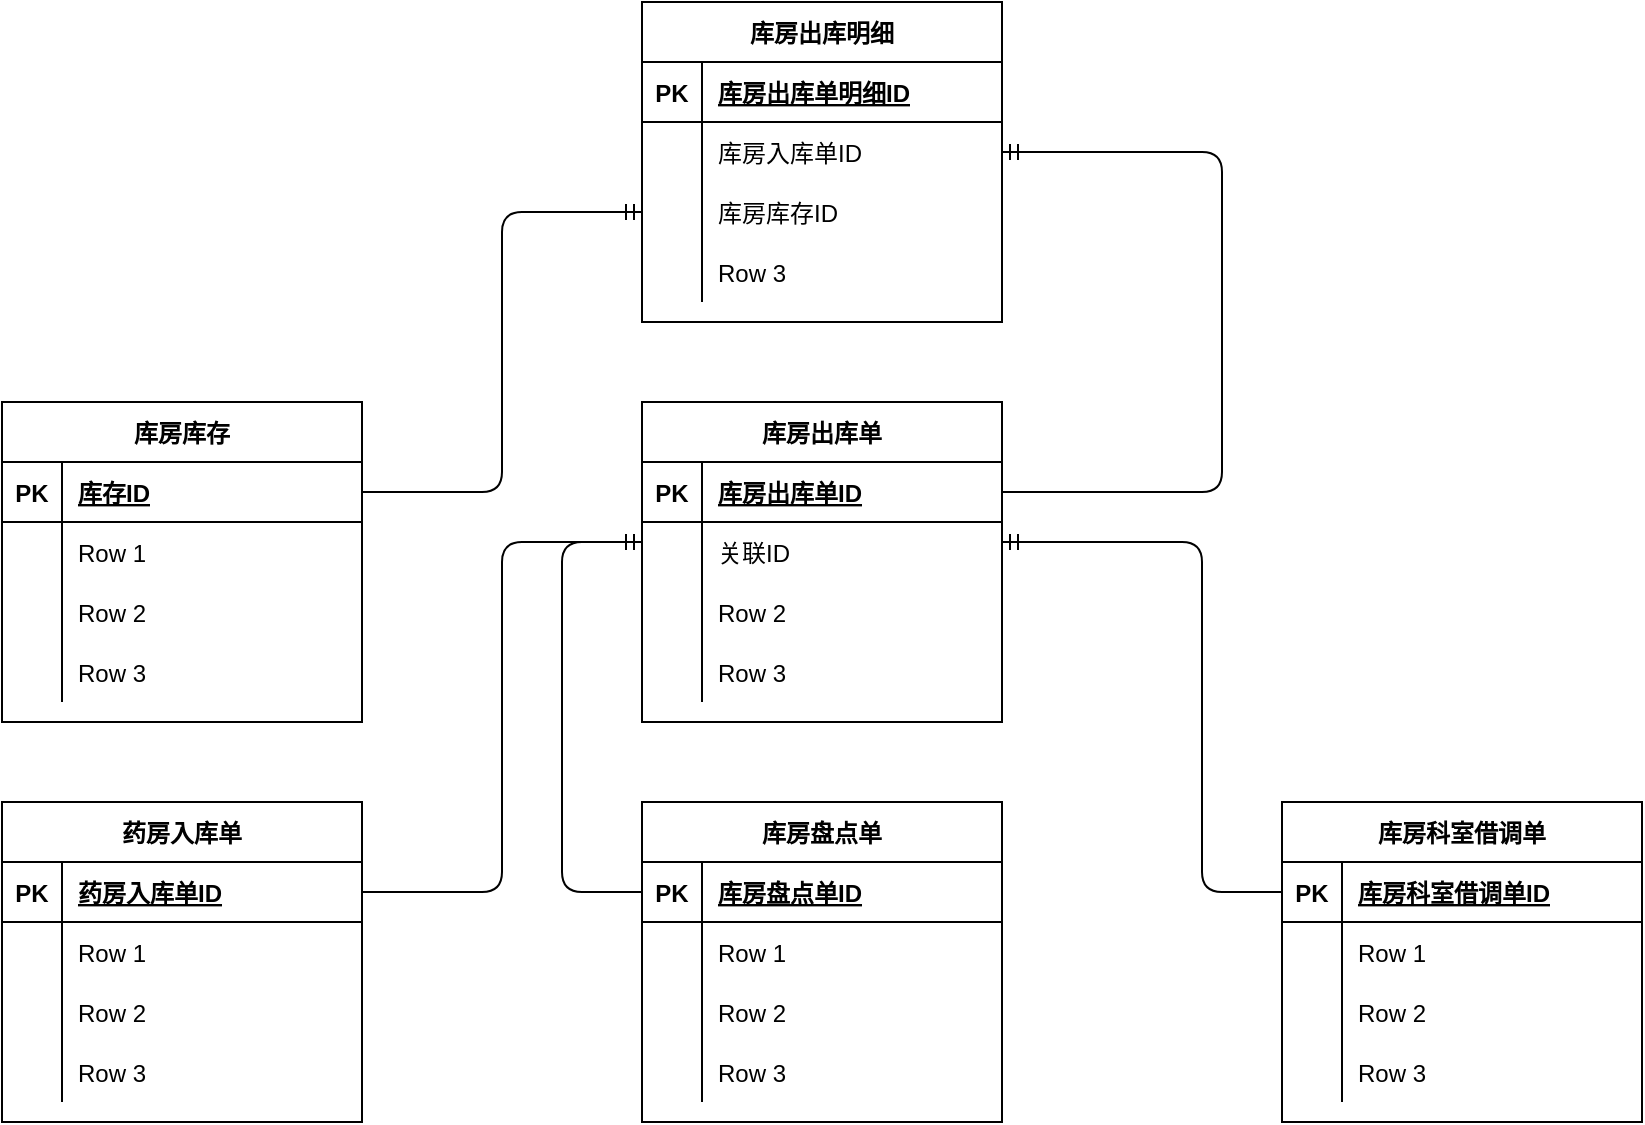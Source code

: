 <mxfile version="14.8.6" type="github" pages="2">
  <diagram id="7ADZEoCv_N2pfUkhOmF2" name="Page-1">
    <mxGraphModel dx="1138" dy="609" grid="1" gridSize="10" guides="1" tooltips="1" connect="1" arrows="1" fold="1" page="1" pageScale="1" pageWidth="1200" pageHeight="1920" math="0" shadow="0">
      <root>
        <mxCell id="0" />
        <mxCell id="1" parent="0" />
        <mxCell id="Z1E2BDlz4__jGVEe50eu-1" value="库房库存" style="shape=table;startSize=30;container=1;collapsible=1;childLayout=tableLayout;fixedRows=1;rowLines=0;fontStyle=1;align=center;resizeLast=1;" vertex="1" parent="1">
          <mxGeometry x="80" y="240" width="180" height="160" as="geometry" />
        </mxCell>
        <mxCell id="Z1E2BDlz4__jGVEe50eu-2" value="" style="shape=partialRectangle;collapsible=0;dropTarget=0;pointerEvents=0;fillColor=none;top=0;left=0;bottom=1;right=0;points=[[0,0.5],[1,0.5]];portConstraint=eastwest;" vertex="1" parent="Z1E2BDlz4__jGVEe50eu-1">
          <mxGeometry y="30" width="180" height="30" as="geometry" />
        </mxCell>
        <mxCell id="Z1E2BDlz4__jGVEe50eu-3" value="PK" style="shape=partialRectangle;connectable=0;fillColor=none;top=0;left=0;bottom=0;right=0;fontStyle=1;overflow=hidden;" vertex="1" parent="Z1E2BDlz4__jGVEe50eu-2">
          <mxGeometry width="30" height="30" as="geometry" />
        </mxCell>
        <mxCell id="Z1E2BDlz4__jGVEe50eu-4" value="库存ID" style="shape=partialRectangle;connectable=0;fillColor=none;top=0;left=0;bottom=0;right=0;align=left;spacingLeft=6;fontStyle=5;overflow=hidden;" vertex="1" parent="Z1E2BDlz4__jGVEe50eu-2">
          <mxGeometry x="30" width="150" height="30" as="geometry" />
        </mxCell>
        <mxCell id="Z1E2BDlz4__jGVEe50eu-5" value="" style="shape=partialRectangle;collapsible=0;dropTarget=0;pointerEvents=0;fillColor=none;top=0;left=0;bottom=0;right=0;points=[[0,0.5],[1,0.5]];portConstraint=eastwest;" vertex="1" parent="Z1E2BDlz4__jGVEe50eu-1">
          <mxGeometry y="60" width="180" height="30" as="geometry" />
        </mxCell>
        <mxCell id="Z1E2BDlz4__jGVEe50eu-6" value="" style="shape=partialRectangle;connectable=0;fillColor=none;top=0;left=0;bottom=0;right=0;editable=1;overflow=hidden;" vertex="1" parent="Z1E2BDlz4__jGVEe50eu-5">
          <mxGeometry width="30" height="30" as="geometry" />
        </mxCell>
        <mxCell id="Z1E2BDlz4__jGVEe50eu-7" value="Row 1" style="shape=partialRectangle;connectable=0;fillColor=none;top=0;left=0;bottom=0;right=0;align=left;spacingLeft=6;overflow=hidden;" vertex="1" parent="Z1E2BDlz4__jGVEe50eu-5">
          <mxGeometry x="30" width="150" height="30" as="geometry" />
        </mxCell>
        <mxCell id="Z1E2BDlz4__jGVEe50eu-8" value="" style="shape=partialRectangle;collapsible=0;dropTarget=0;pointerEvents=0;fillColor=none;top=0;left=0;bottom=0;right=0;points=[[0,0.5],[1,0.5]];portConstraint=eastwest;" vertex="1" parent="Z1E2BDlz4__jGVEe50eu-1">
          <mxGeometry y="90" width="180" height="30" as="geometry" />
        </mxCell>
        <mxCell id="Z1E2BDlz4__jGVEe50eu-9" value="" style="shape=partialRectangle;connectable=0;fillColor=none;top=0;left=0;bottom=0;right=0;editable=1;overflow=hidden;" vertex="1" parent="Z1E2BDlz4__jGVEe50eu-8">
          <mxGeometry width="30" height="30" as="geometry" />
        </mxCell>
        <mxCell id="Z1E2BDlz4__jGVEe50eu-10" value="Row 2" style="shape=partialRectangle;connectable=0;fillColor=none;top=0;left=0;bottom=0;right=0;align=left;spacingLeft=6;overflow=hidden;" vertex="1" parent="Z1E2BDlz4__jGVEe50eu-8">
          <mxGeometry x="30" width="150" height="30" as="geometry" />
        </mxCell>
        <mxCell id="Z1E2BDlz4__jGVEe50eu-11" value="" style="shape=partialRectangle;collapsible=0;dropTarget=0;pointerEvents=0;fillColor=none;top=0;left=0;bottom=0;right=0;points=[[0,0.5],[1,0.5]];portConstraint=eastwest;" vertex="1" parent="Z1E2BDlz4__jGVEe50eu-1">
          <mxGeometry y="120" width="180" height="30" as="geometry" />
        </mxCell>
        <mxCell id="Z1E2BDlz4__jGVEe50eu-12" value="" style="shape=partialRectangle;connectable=0;fillColor=none;top=0;left=0;bottom=0;right=0;editable=1;overflow=hidden;" vertex="1" parent="Z1E2BDlz4__jGVEe50eu-11">
          <mxGeometry width="30" height="30" as="geometry" />
        </mxCell>
        <mxCell id="Z1E2BDlz4__jGVEe50eu-13" value="Row 3" style="shape=partialRectangle;connectable=0;fillColor=none;top=0;left=0;bottom=0;right=0;align=left;spacingLeft=6;overflow=hidden;" vertex="1" parent="Z1E2BDlz4__jGVEe50eu-11">
          <mxGeometry x="30" width="150" height="30" as="geometry" />
        </mxCell>
        <mxCell id="Z1E2BDlz4__jGVEe50eu-14" value="库房出库单" style="shape=table;startSize=30;container=1;collapsible=1;childLayout=tableLayout;fixedRows=1;rowLines=0;fontStyle=1;align=center;resizeLast=1;" vertex="1" parent="1">
          <mxGeometry x="400" y="240" width="180" height="160" as="geometry" />
        </mxCell>
        <mxCell id="Z1E2BDlz4__jGVEe50eu-15" value="" style="shape=partialRectangle;collapsible=0;dropTarget=0;pointerEvents=0;fillColor=none;top=0;left=0;bottom=1;right=0;points=[[0,0.5],[1,0.5]];portConstraint=eastwest;" vertex="1" parent="Z1E2BDlz4__jGVEe50eu-14">
          <mxGeometry y="30" width="180" height="30" as="geometry" />
        </mxCell>
        <mxCell id="Z1E2BDlz4__jGVEe50eu-16" value="PK" style="shape=partialRectangle;connectable=0;fillColor=none;top=0;left=0;bottom=0;right=0;fontStyle=1;overflow=hidden;" vertex="1" parent="Z1E2BDlz4__jGVEe50eu-15">
          <mxGeometry width="30" height="30" as="geometry" />
        </mxCell>
        <mxCell id="Z1E2BDlz4__jGVEe50eu-17" value="库房出库单ID" style="shape=partialRectangle;connectable=0;fillColor=none;top=0;left=0;bottom=0;right=0;align=left;spacingLeft=6;fontStyle=5;overflow=hidden;" vertex="1" parent="Z1E2BDlz4__jGVEe50eu-15">
          <mxGeometry x="30" width="150" height="30" as="geometry" />
        </mxCell>
        <mxCell id="Z1E2BDlz4__jGVEe50eu-18" value="" style="shape=partialRectangle;collapsible=0;dropTarget=0;pointerEvents=0;fillColor=none;top=0;left=0;bottom=0;right=0;points=[[0,0.5],[1,0.5]];portConstraint=eastwest;" vertex="1" parent="Z1E2BDlz4__jGVEe50eu-14">
          <mxGeometry y="60" width="180" height="30" as="geometry" />
        </mxCell>
        <mxCell id="Z1E2BDlz4__jGVEe50eu-19" value="" style="shape=partialRectangle;connectable=0;fillColor=none;top=0;left=0;bottom=0;right=0;editable=1;overflow=hidden;" vertex="1" parent="Z1E2BDlz4__jGVEe50eu-18">
          <mxGeometry width="30" height="30" as="geometry" />
        </mxCell>
        <mxCell id="Z1E2BDlz4__jGVEe50eu-20" value="关联ID" style="shape=partialRectangle;connectable=0;fillColor=none;top=0;left=0;bottom=0;right=0;align=left;spacingLeft=6;overflow=hidden;" vertex="1" parent="Z1E2BDlz4__jGVEe50eu-18">
          <mxGeometry x="30" width="150" height="30" as="geometry" />
        </mxCell>
        <mxCell id="Z1E2BDlz4__jGVEe50eu-21" value="" style="shape=partialRectangle;collapsible=0;dropTarget=0;pointerEvents=0;fillColor=none;top=0;left=0;bottom=0;right=0;points=[[0,0.5],[1,0.5]];portConstraint=eastwest;" vertex="1" parent="Z1E2BDlz4__jGVEe50eu-14">
          <mxGeometry y="90" width="180" height="30" as="geometry" />
        </mxCell>
        <mxCell id="Z1E2BDlz4__jGVEe50eu-22" value="" style="shape=partialRectangle;connectable=0;fillColor=none;top=0;left=0;bottom=0;right=0;editable=1;overflow=hidden;" vertex="1" parent="Z1E2BDlz4__jGVEe50eu-21">
          <mxGeometry width="30" height="30" as="geometry" />
        </mxCell>
        <mxCell id="Z1E2BDlz4__jGVEe50eu-23" value="Row 2" style="shape=partialRectangle;connectable=0;fillColor=none;top=0;left=0;bottom=0;right=0;align=left;spacingLeft=6;overflow=hidden;" vertex="1" parent="Z1E2BDlz4__jGVEe50eu-21">
          <mxGeometry x="30" width="150" height="30" as="geometry" />
        </mxCell>
        <mxCell id="Z1E2BDlz4__jGVEe50eu-24" value="" style="shape=partialRectangle;collapsible=0;dropTarget=0;pointerEvents=0;fillColor=none;top=0;left=0;bottom=0;right=0;points=[[0,0.5],[1,0.5]];portConstraint=eastwest;" vertex="1" parent="Z1E2BDlz4__jGVEe50eu-14">
          <mxGeometry y="120" width="180" height="30" as="geometry" />
        </mxCell>
        <mxCell id="Z1E2BDlz4__jGVEe50eu-25" value="" style="shape=partialRectangle;connectable=0;fillColor=none;top=0;left=0;bottom=0;right=0;editable=1;overflow=hidden;" vertex="1" parent="Z1E2BDlz4__jGVEe50eu-24">
          <mxGeometry width="30" height="30" as="geometry" />
        </mxCell>
        <mxCell id="Z1E2BDlz4__jGVEe50eu-26" value="Row 3" style="shape=partialRectangle;connectable=0;fillColor=none;top=0;left=0;bottom=0;right=0;align=left;spacingLeft=6;overflow=hidden;" vertex="1" parent="Z1E2BDlz4__jGVEe50eu-24">
          <mxGeometry x="30" width="150" height="30" as="geometry" />
        </mxCell>
        <mxCell id="Z1E2BDlz4__jGVEe50eu-27" value="库房出库明细" style="shape=table;startSize=30;container=1;collapsible=1;childLayout=tableLayout;fixedRows=1;rowLines=0;fontStyle=1;align=center;resizeLast=1;" vertex="1" parent="1">
          <mxGeometry x="400" y="40" width="180" height="160" as="geometry" />
        </mxCell>
        <mxCell id="Z1E2BDlz4__jGVEe50eu-28" value="" style="shape=partialRectangle;collapsible=0;dropTarget=0;pointerEvents=0;fillColor=none;top=0;left=0;bottom=1;right=0;points=[[0,0.5],[1,0.5]];portConstraint=eastwest;" vertex="1" parent="Z1E2BDlz4__jGVEe50eu-27">
          <mxGeometry y="30" width="180" height="30" as="geometry" />
        </mxCell>
        <mxCell id="Z1E2BDlz4__jGVEe50eu-29" value="PK" style="shape=partialRectangle;connectable=0;fillColor=none;top=0;left=0;bottom=0;right=0;fontStyle=1;overflow=hidden;" vertex="1" parent="Z1E2BDlz4__jGVEe50eu-28">
          <mxGeometry width="30" height="30" as="geometry" />
        </mxCell>
        <mxCell id="Z1E2BDlz4__jGVEe50eu-30" value="库房出库单明细ID" style="shape=partialRectangle;connectable=0;fillColor=none;top=0;left=0;bottom=0;right=0;align=left;spacingLeft=6;fontStyle=5;overflow=hidden;" vertex="1" parent="Z1E2BDlz4__jGVEe50eu-28">
          <mxGeometry x="30" width="150" height="30" as="geometry" />
        </mxCell>
        <mxCell id="Z1E2BDlz4__jGVEe50eu-31" value="" style="shape=partialRectangle;collapsible=0;dropTarget=0;pointerEvents=0;fillColor=none;top=0;left=0;bottom=0;right=0;points=[[0,0.5],[1,0.5]];portConstraint=eastwest;" vertex="1" parent="Z1E2BDlz4__jGVEe50eu-27">
          <mxGeometry y="60" width="180" height="30" as="geometry" />
        </mxCell>
        <mxCell id="Z1E2BDlz4__jGVEe50eu-32" value="" style="shape=partialRectangle;connectable=0;fillColor=none;top=0;left=0;bottom=0;right=0;editable=1;overflow=hidden;" vertex="1" parent="Z1E2BDlz4__jGVEe50eu-31">
          <mxGeometry width="30" height="30" as="geometry" />
        </mxCell>
        <mxCell id="Z1E2BDlz4__jGVEe50eu-33" value="库房入库单ID" style="shape=partialRectangle;connectable=0;fillColor=none;top=0;left=0;bottom=0;right=0;align=left;spacingLeft=6;overflow=hidden;" vertex="1" parent="Z1E2BDlz4__jGVEe50eu-31">
          <mxGeometry x="30" width="150" height="30" as="geometry" />
        </mxCell>
        <mxCell id="Z1E2BDlz4__jGVEe50eu-34" value="" style="shape=partialRectangle;collapsible=0;dropTarget=0;pointerEvents=0;fillColor=none;top=0;left=0;bottom=0;right=0;points=[[0,0.5],[1,0.5]];portConstraint=eastwest;" vertex="1" parent="Z1E2BDlz4__jGVEe50eu-27">
          <mxGeometry y="90" width="180" height="30" as="geometry" />
        </mxCell>
        <mxCell id="Z1E2BDlz4__jGVEe50eu-35" value="" style="shape=partialRectangle;connectable=0;fillColor=none;top=0;left=0;bottom=0;right=0;editable=1;overflow=hidden;" vertex="1" parent="Z1E2BDlz4__jGVEe50eu-34">
          <mxGeometry width="30" height="30" as="geometry" />
        </mxCell>
        <mxCell id="Z1E2BDlz4__jGVEe50eu-36" value="库房库存ID" style="shape=partialRectangle;connectable=0;fillColor=none;top=0;left=0;bottom=0;right=0;align=left;spacingLeft=6;overflow=hidden;" vertex="1" parent="Z1E2BDlz4__jGVEe50eu-34">
          <mxGeometry x="30" width="150" height="30" as="geometry" />
        </mxCell>
        <mxCell id="Z1E2BDlz4__jGVEe50eu-37" value="" style="shape=partialRectangle;collapsible=0;dropTarget=0;pointerEvents=0;fillColor=none;top=0;left=0;bottom=0;right=0;points=[[0,0.5],[1,0.5]];portConstraint=eastwest;" vertex="1" parent="Z1E2BDlz4__jGVEe50eu-27">
          <mxGeometry y="120" width="180" height="30" as="geometry" />
        </mxCell>
        <mxCell id="Z1E2BDlz4__jGVEe50eu-38" value="" style="shape=partialRectangle;connectable=0;fillColor=none;top=0;left=0;bottom=0;right=0;editable=1;overflow=hidden;" vertex="1" parent="Z1E2BDlz4__jGVEe50eu-37">
          <mxGeometry width="30" height="30" as="geometry" />
        </mxCell>
        <mxCell id="Z1E2BDlz4__jGVEe50eu-39" value="Row 3" style="shape=partialRectangle;connectable=0;fillColor=none;top=0;left=0;bottom=0;right=0;align=left;spacingLeft=6;overflow=hidden;" vertex="1" parent="Z1E2BDlz4__jGVEe50eu-37">
          <mxGeometry x="30" width="150" height="30" as="geometry" />
        </mxCell>
        <mxCell id="Z1E2BDlz4__jGVEe50eu-40" value="药房入库单" style="shape=table;startSize=30;container=1;collapsible=1;childLayout=tableLayout;fixedRows=1;rowLines=0;fontStyle=1;align=center;resizeLast=1;" vertex="1" parent="1">
          <mxGeometry x="80" y="440" width="180" height="160" as="geometry" />
        </mxCell>
        <mxCell id="Z1E2BDlz4__jGVEe50eu-41" value="" style="shape=partialRectangle;collapsible=0;dropTarget=0;pointerEvents=0;fillColor=none;top=0;left=0;bottom=1;right=0;points=[[0,0.5],[1,0.5]];portConstraint=eastwest;" vertex="1" parent="Z1E2BDlz4__jGVEe50eu-40">
          <mxGeometry y="30" width="180" height="30" as="geometry" />
        </mxCell>
        <mxCell id="Z1E2BDlz4__jGVEe50eu-42" value="PK" style="shape=partialRectangle;connectable=0;fillColor=none;top=0;left=0;bottom=0;right=0;fontStyle=1;overflow=hidden;" vertex="1" parent="Z1E2BDlz4__jGVEe50eu-41">
          <mxGeometry width="30" height="30" as="geometry" />
        </mxCell>
        <mxCell id="Z1E2BDlz4__jGVEe50eu-43" value="药房入库单ID" style="shape=partialRectangle;connectable=0;fillColor=none;top=0;left=0;bottom=0;right=0;align=left;spacingLeft=6;fontStyle=5;overflow=hidden;" vertex="1" parent="Z1E2BDlz4__jGVEe50eu-41">
          <mxGeometry x="30" width="150" height="30" as="geometry" />
        </mxCell>
        <mxCell id="Z1E2BDlz4__jGVEe50eu-44" value="" style="shape=partialRectangle;collapsible=0;dropTarget=0;pointerEvents=0;fillColor=none;top=0;left=0;bottom=0;right=0;points=[[0,0.5],[1,0.5]];portConstraint=eastwest;" vertex="1" parent="Z1E2BDlz4__jGVEe50eu-40">
          <mxGeometry y="60" width="180" height="30" as="geometry" />
        </mxCell>
        <mxCell id="Z1E2BDlz4__jGVEe50eu-45" value="" style="shape=partialRectangle;connectable=0;fillColor=none;top=0;left=0;bottom=0;right=0;editable=1;overflow=hidden;" vertex="1" parent="Z1E2BDlz4__jGVEe50eu-44">
          <mxGeometry width="30" height="30" as="geometry" />
        </mxCell>
        <mxCell id="Z1E2BDlz4__jGVEe50eu-46" value="Row 1" style="shape=partialRectangle;connectable=0;fillColor=none;top=0;left=0;bottom=0;right=0;align=left;spacingLeft=6;overflow=hidden;" vertex="1" parent="Z1E2BDlz4__jGVEe50eu-44">
          <mxGeometry x="30" width="150" height="30" as="geometry" />
        </mxCell>
        <mxCell id="Z1E2BDlz4__jGVEe50eu-47" value="" style="shape=partialRectangle;collapsible=0;dropTarget=0;pointerEvents=0;fillColor=none;top=0;left=0;bottom=0;right=0;points=[[0,0.5],[1,0.5]];portConstraint=eastwest;" vertex="1" parent="Z1E2BDlz4__jGVEe50eu-40">
          <mxGeometry y="90" width="180" height="30" as="geometry" />
        </mxCell>
        <mxCell id="Z1E2BDlz4__jGVEe50eu-48" value="" style="shape=partialRectangle;connectable=0;fillColor=none;top=0;left=0;bottom=0;right=0;editable=1;overflow=hidden;" vertex="1" parent="Z1E2BDlz4__jGVEe50eu-47">
          <mxGeometry width="30" height="30" as="geometry" />
        </mxCell>
        <mxCell id="Z1E2BDlz4__jGVEe50eu-49" value="Row 2" style="shape=partialRectangle;connectable=0;fillColor=none;top=0;left=0;bottom=0;right=0;align=left;spacingLeft=6;overflow=hidden;" vertex="1" parent="Z1E2BDlz4__jGVEe50eu-47">
          <mxGeometry x="30" width="150" height="30" as="geometry" />
        </mxCell>
        <mxCell id="Z1E2BDlz4__jGVEe50eu-50" value="" style="shape=partialRectangle;collapsible=0;dropTarget=0;pointerEvents=0;fillColor=none;top=0;left=0;bottom=0;right=0;points=[[0,0.5],[1,0.5]];portConstraint=eastwest;" vertex="1" parent="Z1E2BDlz4__jGVEe50eu-40">
          <mxGeometry y="120" width="180" height="30" as="geometry" />
        </mxCell>
        <mxCell id="Z1E2BDlz4__jGVEe50eu-51" value="" style="shape=partialRectangle;connectable=0;fillColor=none;top=0;left=0;bottom=0;right=0;editable=1;overflow=hidden;" vertex="1" parent="Z1E2BDlz4__jGVEe50eu-50">
          <mxGeometry width="30" height="30" as="geometry" />
        </mxCell>
        <mxCell id="Z1E2BDlz4__jGVEe50eu-52" value="Row 3" style="shape=partialRectangle;connectable=0;fillColor=none;top=0;left=0;bottom=0;right=0;align=left;spacingLeft=6;overflow=hidden;" vertex="1" parent="Z1E2BDlz4__jGVEe50eu-50">
          <mxGeometry x="30" width="150" height="30" as="geometry" />
        </mxCell>
        <mxCell id="Z1E2BDlz4__jGVEe50eu-53" value="库房盘点单" style="shape=table;startSize=30;container=1;collapsible=1;childLayout=tableLayout;fixedRows=1;rowLines=0;fontStyle=1;align=center;resizeLast=1;" vertex="1" parent="1">
          <mxGeometry x="400" y="440" width="180" height="160" as="geometry" />
        </mxCell>
        <mxCell id="Z1E2BDlz4__jGVEe50eu-54" value="" style="shape=partialRectangle;collapsible=0;dropTarget=0;pointerEvents=0;fillColor=none;top=0;left=0;bottom=1;right=0;points=[[0,0.5],[1,0.5]];portConstraint=eastwest;" vertex="1" parent="Z1E2BDlz4__jGVEe50eu-53">
          <mxGeometry y="30" width="180" height="30" as="geometry" />
        </mxCell>
        <mxCell id="Z1E2BDlz4__jGVEe50eu-55" value="PK" style="shape=partialRectangle;connectable=0;fillColor=none;top=0;left=0;bottom=0;right=0;fontStyle=1;overflow=hidden;" vertex="1" parent="Z1E2BDlz4__jGVEe50eu-54">
          <mxGeometry width="30" height="30" as="geometry" />
        </mxCell>
        <mxCell id="Z1E2BDlz4__jGVEe50eu-56" value="库房盘点单ID" style="shape=partialRectangle;connectable=0;fillColor=none;top=0;left=0;bottom=0;right=0;align=left;spacingLeft=6;fontStyle=5;overflow=hidden;" vertex="1" parent="Z1E2BDlz4__jGVEe50eu-54">
          <mxGeometry x="30" width="150" height="30" as="geometry" />
        </mxCell>
        <mxCell id="Z1E2BDlz4__jGVEe50eu-57" value="" style="shape=partialRectangle;collapsible=0;dropTarget=0;pointerEvents=0;fillColor=none;top=0;left=0;bottom=0;right=0;points=[[0,0.5],[1,0.5]];portConstraint=eastwest;" vertex="1" parent="Z1E2BDlz4__jGVEe50eu-53">
          <mxGeometry y="60" width="180" height="30" as="geometry" />
        </mxCell>
        <mxCell id="Z1E2BDlz4__jGVEe50eu-58" value="" style="shape=partialRectangle;connectable=0;fillColor=none;top=0;left=0;bottom=0;right=0;editable=1;overflow=hidden;" vertex="1" parent="Z1E2BDlz4__jGVEe50eu-57">
          <mxGeometry width="30" height="30" as="geometry" />
        </mxCell>
        <mxCell id="Z1E2BDlz4__jGVEe50eu-59" value="Row 1" style="shape=partialRectangle;connectable=0;fillColor=none;top=0;left=0;bottom=0;right=0;align=left;spacingLeft=6;overflow=hidden;" vertex="1" parent="Z1E2BDlz4__jGVEe50eu-57">
          <mxGeometry x="30" width="150" height="30" as="geometry" />
        </mxCell>
        <mxCell id="Z1E2BDlz4__jGVEe50eu-60" value="" style="shape=partialRectangle;collapsible=0;dropTarget=0;pointerEvents=0;fillColor=none;top=0;left=0;bottom=0;right=0;points=[[0,0.5],[1,0.5]];portConstraint=eastwest;" vertex="1" parent="Z1E2BDlz4__jGVEe50eu-53">
          <mxGeometry y="90" width="180" height="30" as="geometry" />
        </mxCell>
        <mxCell id="Z1E2BDlz4__jGVEe50eu-61" value="" style="shape=partialRectangle;connectable=0;fillColor=none;top=0;left=0;bottom=0;right=0;editable=1;overflow=hidden;" vertex="1" parent="Z1E2BDlz4__jGVEe50eu-60">
          <mxGeometry width="30" height="30" as="geometry" />
        </mxCell>
        <mxCell id="Z1E2BDlz4__jGVEe50eu-62" value="Row 2" style="shape=partialRectangle;connectable=0;fillColor=none;top=0;left=0;bottom=0;right=0;align=left;spacingLeft=6;overflow=hidden;" vertex="1" parent="Z1E2BDlz4__jGVEe50eu-60">
          <mxGeometry x="30" width="150" height="30" as="geometry" />
        </mxCell>
        <mxCell id="Z1E2BDlz4__jGVEe50eu-63" value="" style="shape=partialRectangle;collapsible=0;dropTarget=0;pointerEvents=0;fillColor=none;top=0;left=0;bottom=0;right=0;points=[[0,0.5],[1,0.5]];portConstraint=eastwest;" vertex="1" parent="Z1E2BDlz4__jGVEe50eu-53">
          <mxGeometry y="120" width="180" height="30" as="geometry" />
        </mxCell>
        <mxCell id="Z1E2BDlz4__jGVEe50eu-64" value="" style="shape=partialRectangle;connectable=0;fillColor=none;top=0;left=0;bottom=0;right=0;editable=1;overflow=hidden;" vertex="1" parent="Z1E2BDlz4__jGVEe50eu-63">
          <mxGeometry width="30" height="30" as="geometry" />
        </mxCell>
        <mxCell id="Z1E2BDlz4__jGVEe50eu-65" value="Row 3" style="shape=partialRectangle;connectable=0;fillColor=none;top=0;left=0;bottom=0;right=0;align=left;spacingLeft=6;overflow=hidden;" vertex="1" parent="Z1E2BDlz4__jGVEe50eu-63">
          <mxGeometry x="30" width="150" height="30" as="geometry" />
        </mxCell>
        <mxCell id="Z1E2BDlz4__jGVEe50eu-66" value="库房科室借调单" style="shape=table;startSize=30;container=1;collapsible=1;childLayout=tableLayout;fixedRows=1;rowLines=0;fontStyle=1;align=center;resizeLast=1;" vertex="1" parent="1">
          <mxGeometry x="720" y="440" width="180" height="160" as="geometry" />
        </mxCell>
        <mxCell id="Z1E2BDlz4__jGVEe50eu-67" value="" style="shape=partialRectangle;collapsible=0;dropTarget=0;pointerEvents=0;fillColor=none;top=0;left=0;bottom=1;right=0;points=[[0,0.5],[1,0.5]];portConstraint=eastwest;" vertex="1" parent="Z1E2BDlz4__jGVEe50eu-66">
          <mxGeometry y="30" width="180" height="30" as="geometry" />
        </mxCell>
        <mxCell id="Z1E2BDlz4__jGVEe50eu-68" value="PK" style="shape=partialRectangle;connectable=0;fillColor=none;top=0;left=0;bottom=0;right=0;fontStyle=1;overflow=hidden;" vertex="1" parent="Z1E2BDlz4__jGVEe50eu-67">
          <mxGeometry width="30" height="30" as="geometry" />
        </mxCell>
        <mxCell id="Z1E2BDlz4__jGVEe50eu-69" value="库房科室借调单ID" style="shape=partialRectangle;connectable=0;fillColor=none;top=0;left=0;bottom=0;right=0;align=left;spacingLeft=6;fontStyle=5;overflow=hidden;" vertex="1" parent="Z1E2BDlz4__jGVEe50eu-67">
          <mxGeometry x="30" width="150" height="30" as="geometry" />
        </mxCell>
        <mxCell id="Z1E2BDlz4__jGVEe50eu-70" value="" style="shape=partialRectangle;collapsible=0;dropTarget=0;pointerEvents=0;fillColor=none;top=0;left=0;bottom=0;right=0;points=[[0,0.5],[1,0.5]];portConstraint=eastwest;" vertex="1" parent="Z1E2BDlz4__jGVEe50eu-66">
          <mxGeometry y="60" width="180" height="30" as="geometry" />
        </mxCell>
        <mxCell id="Z1E2BDlz4__jGVEe50eu-71" value="" style="shape=partialRectangle;connectable=0;fillColor=none;top=0;left=0;bottom=0;right=0;editable=1;overflow=hidden;" vertex="1" parent="Z1E2BDlz4__jGVEe50eu-70">
          <mxGeometry width="30" height="30" as="geometry" />
        </mxCell>
        <mxCell id="Z1E2BDlz4__jGVEe50eu-72" value="Row 1" style="shape=partialRectangle;connectable=0;fillColor=none;top=0;left=0;bottom=0;right=0;align=left;spacingLeft=6;overflow=hidden;" vertex="1" parent="Z1E2BDlz4__jGVEe50eu-70">
          <mxGeometry x="30" width="150" height="30" as="geometry" />
        </mxCell>
        <mxCell id="Z1E2BDlz4__jGVEe50eu-73" value="" style="shape=partialRectangle;collapsible=0;dropTarget=0;pointerEvents=0;fillColor=none;top=0;left=0;bottom=0;right=0;points=[[0,0.5],[1,0.5]];portConstraint=eastwest;" vertex="1" parent="Z1E2BDlz4__jGVEe50eu-66">
          <mxGeometry y="90" width="180" height="30" as="geometry" />
        </mxCell>
        <mxCell id="Z1E2BDlz4__jGVEe50eu-74" value="" style="shape=partialRectangle;connectable=0;fillColor=none;top=0;left=0;bottom=0;right=0;editable=1;overflow=hidden;" vertex="1" parent="Z1E2BDlz4__jGVEe50eu-73">
          <mxGeometry width="30" height="30" as="geometry" />
        </mxCell>
        <mxCell id="Z1E2BDlz4__jGVEe50eu-75" value="Row 2" style="shape=partialRectangle;connectable=0;fillColor=none;top=0;left=0;bottom=0;right=0;align=left;spacingLeft=6;overflow=hidden;" vertex="1" parent="Z1E2BDlz4__jGVEe50eu-73">
          <mxGeometry x="30" width="150" height="30" as="geometry" />
        </mxCell>
        <mxCell id="Z1E2BDlz4__jGVEe50eu-76" value="" style="shape=partialRectangle;collapsible=0;dropTarget=0;pointerEvents=0;fillColor=none;top=0;left=0;bottom=0;right=0;points=[[0,0.5],[1,0.5]];portConstraint=eastwest;" vertex="1" parent="Z1E2BDlz4__jGVEe50eu-66">
          <mxGeometry y="120" width="180" height="30" as="geometry" />
        </mxCell>
        <mxCell id="Z1E2BDlz4__jGVEe50eu-77" value="" style="shape=partialRectangle;connectable=0;fillColor=none;top=0;left=0;bottom=0;right=0;editable=1;overflow=hidden;" vertex="1" parent="Z1E2BDlz4__jGVEe50eu-76">
          <mxGeometry width="30" height="30" as="geometry" />
        </mxCell>
        <mxCell id="Z1E2BDlz4__jGVEe50eu-78" value="Row 3" style="shape=partialRectangle;connectable=0;fillColor=none;top=0;left=0;bottom=0;right=0;align=left;spacingLeft=6;overflow=hidden;" vertex="1" parent="Z1E2BDlz4__jGVEe50eu-76">
          <mxGeometry x="30" width="150" height="30" as="geometry" />
        </mxCell>
        <mxCell id="Z1E2BDlz4__jGVEe50eu-79" value="" style="edgeStyle=elbowEdgeStyle;fontSize=12;html=1;endArrow=ERmandOne;exitX=1;exitY=0.5;exitDx=0;exitDy=0;" edge="1" parent="1" source="Z1E2BDlz4__jGVEe50eu-41">
          <mxGeometry width="100" height="100" relative="1" as="geometry">
            <mxPoint x="300" y="410" as="sourcePoint" />
            <mxPoint x="400" y="310" as="targetPoint" />
          </mxGeometry>
        </mxCell>
        <mxCell id="Z1E2BDlz4__jGVEe50eu-80" value="" style="edgeStyle=elbowEdgeStyle;fontSize=12;html=1;endArrow=ERmandOne;exitX=0;exitY=0.5;exitDx=0;exitDy=0;" edge="1" parent="1" source="Z1E2BDlz4__jGVEe50eu-54">
          <mxGeometry width="100" height="100" relative="1" as="geometry">
            <mxPoint x="270" y="605" as="sourcePoint" />
            <mxPoint x="400" y="310" as="targetPoint" />
            <Array as="points">
              <mxPoint x="360" y="440" />
            </Array>
          </mxGeometry>
        </mxCell>
        <mxCell id="Z1E2BDlz4__jGVEe50eu-81" value="" style="edgeStyle=elbowEdgeStyle;fontSize=12;html=1;endArrow=ERmandOne;exitX=0;exitY=0.5;exitDx=0;exitDy=0;" edge="1" parent="1" source="Z1E2BDlz4__jGVEe50eu-67">
          <mxGeometry width="100" height="100" relative="1" as="geometry">
            <mxPoint x="410" y="575" as="sourcePoint" />
            <mxPoint x="580" y="310" as="targetPoint" />
            <Array as="points">
              <mxPoint x="680" y="440" />
            </Array>
          </mxGeometry>
        </mxCell>
        <mxCell id="Z1E2BDlz4__jGVEe50eu-82" value="" style="edgeStyle=orthogonalEdgeStyle;fontSize=12;html=1;endArrow=ERmandOne;exitX=1;exitY=0.5;exitDx=0;exitDy=0;entryX=0;entryY=0.5;entryDx=0;entryDy=0;elbow=vertical;" edge="1" parent="1" source="Z1E2BDlz4__jGVEe50eu-2" target="Z1E2BDlz4__jGVEe50eu-34">
          <mxGeometry width="100" height="100" relative="1" as="geometry">
            <mxPoint x="270" y="575" as="sourcePoint" />
            <mxPoint x="410" y="320" as="targetPoint" />
          </mxGeometry>
        </mxCell>
        <mxCell id="Z1E2BDlz4__jGVEe50eu-83" value="" style="edgeStyle=elbowEdgeStyle;fontSize=12;html=1;endArrow=ERmandOne;" edge="1" parent="1" source="Z1E2BDlz4__jGVEe50eu-15" target="Z1E2BDlz4__jGVEe50eu-31">
          <mxGeometry width="100" height="100" relative="1" as="geometry">
            <mxPoint x="730" y="575" as="sourcePoint" />
            <mxPoint x="590" y="320" as="targetPoint" />
            <Array as="points">
              <mxPoint x="690" y="450" />
            </Array>
          </mxGeometry>
        </mxCell>
      </root>
    </mxGraphModel>
  </diagram>
  <diagram id="pkz7lKdWta_ly4MIBGtC" name="Page-2">
    <mxGraphModel dx="1138" dy="609" grid="1" gridSize="10" guides="1" tooltips="1" connect="1" arrows="1" fold="1" page="1" pageScale="1" pageWidth="1200" pageHeight="1920" math="0" shadow="0">
      <root>
        <mxCell id="3CrtiPzhj7lUjEQuj1Ek-0" />
        <mxCell id="3CrtiPzhj7lUjEQuj1Ek-1" parent="3CrtiPzhj7lUjEQuj1Ek-0" />
        <mxCell id="3CrtiPzhj7lUjEQuj1Ek-2" value="库房库存" style="shape=table;startSize=30;container=1;collapsible=1;childLayout=tableLayout;fixedRows=1;rowLines=0;fontStyle=1;align=center;resizeLast=1;" vertex="1" parent="3CrtiPzhj7lUjEQuj1Ek-1">
          <mxGeometry x="80" y="240" width="180" height="160" as="geometry" />
        </mxCell>
        <mxCell id="3CrtiPzhj7lUjEQuj1Ek-3" value="" style="shape=partialRectangle;collapsible=0;dropTarget=0;pointerEvents=0;fillColor=none;top=0;left=0;bottom=1;right=0;points=[[0,0.5],[1,0.5]];portConstraint=eastwest;" vertex="1" parent="3CrtiPzhj7lUjEQuj1Ek-2">
          <mxGeometry y="30" width="180" height="30" as="geometry" />
        </mxCell>
        <mxCell id="3CrtiPzhj7lUjEQuj1Ek-4" value="PK" style="shape=partialRectangle;connectable=0;fillColor=none;top=0;left=0;bottom=0;right=0;fontStyle=1;overflow=hidden;" vertex="1" parent="3CrtiPzhj7lUjEQuj1Ek-3">
          <mxGeometry width="30" height="30" as="geometry" />
        </mxCell>
        <mxCell id="3CrtiPzhj7lUjEQuj1Ek-5" value="库存ID" style="shape=partialRectangle;connectable=0;fillColor=none;top=0;left=0;bottom=0;right=0;align=left;spacingLeft=6;fontStyle=5;overflow=hidden;" vertex="1" parent="3CrtiPzhj7lUjEQuj1Ek-3">
          <mxGeometry x="30" width="150" height="30" as="geometry" />
        </mxCell>
        <mxCell id="3CrtiPzhj7lUjEQuj1Ek-6" value="" style="shape=partialRectangle;collapsible=0;dropTarget=0;pointerEvents=0;fillColor=none;top=0;left=0;bottom=0;right=0;points=[[0,0.5],[1,0.5]];portConstraint=eastwest;" vertex="1" parent="3CrtiPzhj7lUjEQuj1Ek-2">
          <mxGeometry y="60" width="180" height="30" as="geometry" />
        </mxCell>
        <mxCell id="3CrtiPzhj7lUjEQuj1Ek-7" value="" style="shape=partialRectangle;connectable=0;fillColor=none;top=0;left=0;bottom=0;right=0;editable=1;overflow=hidden;" vertex="1" parent="3CrtiPzhj7lUjEQuj1Ek-6">
          <mxGeometry width="30" height="30" as="geometry" />
        </mxCell>
        <mxCell id="3CrtiPzhj7lUjEQuj1Ek-8" value="Row 1" style="shape=partialRectangle;connectable=0;fillColor=none;top=0;left=0;bottom=0;right=0;align=left;spacingLeft=6;overflow=hidden;" vertex="1" parent="3CrtiPzhj7lUjEQuj1Ek-6">
          <mxGeometry x="30" width="150" height="30" as="geometry" />
        </mxCell>
        <mxCell id="3CrtiPzhj7lUjEQuj1Ek-9" value="" style="shape=partialRectangle;collapsible=0;dropTarget=0;pointerEvents=0;fillColor=none;top=0;left=0;bottom=0;right=0;points=[[0,0.5],[1,0.5]];portConstraint=eastwest;" vertex="1" parent="3CrtiPzhj7lUjEQuj1Ek-2">
          <mxGeometry y="90" width="180" height="30" as="geometry" />
        </mxCell>
        <mxCell id="3CrtiPzhj7lUjEQuj1Ek-10" value="" style="shape=partialRectangle;connectable=0;fillColor=none;top=0;left=0;bottom=0;right=0;editable=1;overflow=hidden;" vertex="1" parent="3CrtiPzhj7lUjEQuj1Ek-9">
          <mxGeometry width="30" height="30" as="geometry" />
        </mxCell>
        <mxCell id="3CrtiPzhj7lUjEQuj1Ek-11" value="Row 2" style="shape=partialRectangle;connectable=0;fillColor=none;top=0;left=0;bottom=0;right=0;align=left;spacingLeft=6;overflow=hidden;" vertex="1" parent="3CrtiPzhj7lUjEQuj1Ek-9">
          <mxGeometry x="30" width="150" height="30" as="geometry" />
        </mxCell>
        <mxCell id="3CrtiPzhj7lUjEQuj1Ek-12" value="" style="shape=partialRectangle;collapsible=0;dropTarget=0;pointerEvents=0;fillColor=none;top=0;left=0;bottom=0;right=0;points=[[0,0.5],[1,0.5]];portConstraint=eastwest;" vertex="1" parent="3CrtiPzhj7lUjEQuj1Ek-2">
          <mxGeometry y="120" width="180" height="30" as="geometry" />
        </mxCell>
        <mxCell id="3CrtiPzhj7lUjEQuj1Ek-13" value="" style="shape=partialRectangle;connectable=0;fillColor=none;top=0;left=0;bottom=0;right=0;editable=1;overflow=hidden;" vertex="1" parent="3CrtiPzhj7lUjEQuj1Ek-12">
          <mxGeometry width="30" height="30" as="geometry" />
        </mxCell>
        <mxCell id="3CrtiPzhj7lUjEQuj1Ek-14" value="Row 3" style="shape=partialRectangle;connectable=0;fillColor=none;top=0;left=0;bottom=0;right=0;align=left;spacingLeft=6;overflow=hidden;" vertex="1" parent="3CrtiPzhj7lUjEQuj1Ek-12">
          <mxGeometry x="30" width="150" height="30" as="geometry" />
        </mxCell>
        <mxCell id="3CrtiPzhj7lUjEQuj1Ek-15" value="库房入库单" style="shape=table;startSize=30;container=1;collapsible=1;childLayout=tableLayout;fixedRows=1;rowLines=0;fontStyle=1;align=center;resizeLast=1;" vertex="1" parent="3CrtiPzhj7lUjEQuj1Ek-1">
          <mxGeometry x="400" y="240" width="180" height="160" as="geometry" />
        </mxCell>
        <mxCell id="3CrtiPzhj7lUjEQuj1Ek-16" value="" style="shape=partialRectangle;collapsible=0;dropTarget=0;pointerEvents=0;fillColor=none;top=0;left=0;bottom=1;right=0;points=[[0,0.5],[1,0.5]];portConstraint=eastwest;" vertex="1" parent="3CrtiPzhj7lUjEQuj1Ek-15">
          <mxGeometry y="30" width="180" height="30" as="geometry" />
        </mxCell>
        <mxCell id="3CrtiPzhj7lUjEQuj1Ek-17" value="PK" style="shape=partialRectangle;connectable=0;fillColor=none;top=0;left=0;bottom=0;right=0;fontStyle=1;overflow=hidden;" vertex="1" parent="3CrtiPzhj7lUjEQuj1Ek-16">
          <mxGeometry width="30" height="30" as="geometry" />
        </mxCell>
        <mxCell id="3CrtiPzhj7lUjEQuj1Ek-18" value="库房入库单ID" style="shape=partialRectangle;connectable=0;fillColor=none;top=0;left=0;bottom=0;right=0;align=left;spacingLeft=6;fontStyle=5;overflow=hidden;" vertex="1" parent="3CrtiPzhj7lUjEQuj1Ek-16">
          <mxGeometry x="30" width="150" height="30" as="geometry" />
        </mxCell>
        <mxCell id="3CrtiPzhj7lUjEQuj1Ek-19" value="" style="shape=partialRectangle;collapsible=0;dropTarget=0;pointerEvents=0;fillColor=none;top=0;left=0;bottom=0;right=0;points=[[0,0.5],[1,0.5]];portConstraint=eastwest;" vertex="1" parent="3CrtiPzhj7lUjEQuj1Ek-15">
          <mxGeometry y="60" width="180" height="30" as="geometry" />
        </mxCell>
        <mxCell id="3CrtiPzhj7lUjEQuj1Ek-20" value="" style="shape=partialRectangle;connectable=0;fillColor=none;top=0;left=0;bottom=0;right=0;editable=1;overflow=hidden;" vertex="1" parent="3CrtiPzhj7lUjEQuj1Ek-19">
          <mxGeometry width="30" height="30" as="geometry" />
        </mxCell>
        <mxCell id="3CrtiPzhj7lUjEQuj1Ek-21" value="关联ID" style="shape=partialRectangle;connectable=0;fillColor=none;top=0;left=0;bottom=0;right=0;align=left;spacingLeft=6;overflow=hidden;" vertex="1" parent="3CrtiPzhj7lUjEQuj1Ek-19">
          <mxGeometry x="30" width="150" height="30" as="geometry" />
        </mxCell>
        <mxCell id="3CrtiPzhj7lUjEQuj1Ek-22" value="" style="shape=partialRectangle;collapsible=0;dropTarget=0;pointerEvents=0;fillColor=none;top=0;left=0;bottom=0;right=0;points=[[0,0.5],[1,0.5]];portConstraint=eastwest;" vertex="1" parent="3CrtiPzhj7lUjEQuj1Ek-15">
          <mxGeometry y="90" width="180" height="30" as="geometry" />
        </mxCell>
        <mxCell id="3CrtiPzhj7lUjEQuj1Ek-23" value="" style="shape=partialRectangle;connectable=0;fillColor=none;top=0;left=0;bottom=0;right=0;editable=1;overflow=hidden;" vertex="1" parent="3CrtiPzhj7lUjEQuj1Ek-22">
          <mxGeometry width="30" height="30" as="geometry" />
        </mxCell>
        <mxCell id="3CrtiPzhj7lUjEQuj1Ek-24" value="Row 2" style="shape=partialRectangle;connectable=0;fillColor=none;top=0;left=0;bottom=0;right=0;align=left;spacingLeft=6;overflow=hidden;" vertex="1" parent="3CrtiPzhj7lUjEQuj1Ek-22">
          <mxGeometry x="30" width="150" height="30" as="geometry" />
        </mxCell>
        <mxCell id="3CrtiPzhj7lUjEQuj1Ek-25" value="" style="shape=partialRectangle;collapsible=0;dropTarget=0;pointerEvents=0;fillColor=none;top=0;left=0;bottom=0;right=0;points=[[0,0.5],[1,0.5]];portConstraint=eastwest;" vertex="1" parent="3CrtiPzhj7lUjEQuj1Ek-15">
          <mxGeometry y="120" width="180" height="30" as="geometry" />
        </mxCell>
        <mxCell id="3CrtiPzhj7lUjEQuj1Ek-26" value="" style="shape=partialRectangle;connectable=0;fillColor=none;top=0;left=0;bottom=0;right=0;editable=1;overflow=hidden;" vertex="1" parent="3CrtiPzhj7lUjEQuj1Ek-25">
          <mxGeometry width="30" height="30" as="geometry" />
        </mxCell>
        <mxCell id="3CrtiPzhj7lUjEQuj1Ek-27" value="Row 3" style="shape=partialRectangle;connectable=0;fillColor=none;top=0;left=0;bottom=0;right=0;align=left;spacingLeft=6;overflow=hidden;" vertex="1" parent="3CrtiPzhj7lUjEQuj1Ek-25">
          <mxGeometry x="30" width="150" height="30" as="geometry" />
        </mxCell>
        <mxCell id="3CrtiPzhj7lUjEQuj1Ek-28" value="库房入库明细" style="shape=table;startSize=30;container=1;collapsible=1;childLayout=tableLayout;fixedRows=1;rowLines=0;fontStyle=1;align=center;resizeLast=1;" vertex="1" parent="3CrtiPzhj7lUjEQuj1Ek-1">
          <mxGeometry x="400" y="40" width="180" height="160" as="geometry" />
        </mxCell>
        <mxCell id="3CrtiPzhj7lUjEQuj1Ek-29" value="" style="shape=partialRectangle;collapsible=0;dropTarget=0;pointerEvents=0;fillColor=none;top=0;left=0;bottom=1;right=0;points=[[0,0.5],[1,0.5]];portConstraint=eastwest;" vertex="1" parent="3CrtiPzhj7lUjEQuj1Ek-28">
          <mxGeometry y="30" width="180" height="30" as="geometry" />
        </mxCell>
        <mxCell id="3CrtiPzhj7lUjEQuj1Ek-30" value="PK" style="shape=partialRectangle;connectable=0;fillColor=none;top=0;left=0;bottom=0;right=0;fontStyle=1;overflow=hidden;" vertex="1" parent="3CrtiPzhj7lUjEQuj1Ek-29">
          <mxGeometry width="30" height="30" as="geometry" />
        </mxCell>
        <mxCell id="3CrtiPzhj7lUjEQuj1Ek-31" value="库房入库单明细ID" style="shape=partialRectangle;connectable=0;fillColor=none;top=0;left=0;bottom=0;right=0;align=left;spacingLeft=6;fontStyle=5;overflow=hidden;" vertex="1" parent="3CrtiPzhj7lUjEQuj1Ek-29">
          <mxGeometry x="30" width="150" height="30" as="geometry" />
        </mxCell>
        <mxCell id="3CrtiPzhj7lUjEQuj1Ek-32" value="" style="shape=partialRectangle;collapsible=0;dropTarget=0;pointerEvents=0;fillColor=none;top=0;left=0;bottom=0;right=0;points=[[0,0.5],[1,0.5]];portConstraint=eastwest;" vertex="1" parent="3CrtiPzhj7lUjEQuj1Ek-28">
          <mxGeometry y="60" width="180" height="30" as="geometry" />
        </mxCell>
        <mxCell id="3CrtiPzhj7lUjEQuj1Ek-33" value="" style="shape=partialRectangle;connectable=0;fillColor=none;top=0;left=0;bottom=0;right=0;editable=1;overflow=hidden;" vertex="1" parent="3CrtiPzhj7lUjEQuj1Ek-32">
          <mxGeometry width="30" height="30" as="geometry" />
        </mxCell>
        <mxCell id="3CrtiPzhj7lUjEQuj1Ek-34" value="库房入库单ID" style="shape=partialRectangle;connectable=0;fillColor=none;top=0;left=0;bottom=0;right=0;align=left;spacingLeft=6;overflow=hidden;" vertex="1" parent="3CrtiPzhj7lUjEQuj1Ek-32">
          <mxGeometry x="30" width="150" height="30" as="geometry" />
        </mxCell>
        <mxCell id="3CrtiPzhj7lUjEQuj1Ek-35" value="" style="shape=partialRectangle;collapsible=0;dropTarget=0;pointerEvents=0;fillColor=none;top=0;left=0;bottom=0;right=0;points=[[0,0.5],[1,0.5]];portConstraint=eastwest;" vertex="1" parent="3CrtiPzhj7lUjEQuj1Ek-28">
          <mxGeometry y="90" width="180" height="30" as="geometry" />
        </mxCell>
        <mxCell id="3CrtiPzhj7lUjEQuj1Ek-36" value="" style="shape=partialRectangle;connectable=0;fillColor=none;top=0;left=0;bottom=0;right=0;editable=1;overflow=hidden;" vertex="1" parent="3CrtiPzhj7lUjEQuj1Ek-35">
          <mxGeometry width="30" height="30" as="geometry" />
        </mxCell>
        <mxCell id="3CrtiPzhj7lUjEQuj1Ek-37" value="库房库存ID" style="shape=partialRectangle;connectable=0;fillColor=none;top=0;left=0;bottom=0;right=0;align=left;spacingLeft=6;overflow=hidden;" vertex="1" parent="3CrtiPzhj7lUjEQuj1Ek-35">
          <mxGeometry x="30" width="150" height="30" as="geometry" />
        </mxCell>
        <mxCell id="3CrtiPzhj7lUjEQuj1Ek-38" value="" style="shape=partialRectangle;collapsible=0;dropTarget=0;pointerEvents=0;fillColor=none;top=0;left=0;bottom=0;right=0;points=[[0,0.5],[1,0.5]];portConstraint=eastwest;" vertex="1" parent="3CrtiPzhj7lUjEQuj1Ek-28">
          <mxGeometry y="120" width="180" height="30" as="geometry" />
        </mxCell>
        <mxCell id="3CrtiPzhj7lUjEQuj1Ek-39" value="" style="shape=partialRectangle;connectable=0;fillColor=none;top=0;left=0;bottom=0;right=0;editable=1;overflow=hidden;" vertex="1" parent="3CrtiPzhj7lUjEQuj1Ek-38">
          <mxGeometry width="30" height="30" as="geometry" />
        </mxCell>
        <mxCell id="3CrtiPzhj7lUjEQuj1Ek-40" value="Row 3" style="shape=partialRectangle;connectable=0;fillColor=none;top=0;left=0;bottom=0;right=0;align=left;spacingLeft=6;overflow=hidden;" vertex="1" parent="3CrtiPzhj7lUjEQuj1Ek-38">
          <mxGeometry x="30" width="150" height="30" as="geometry" />
        </mxCell>
        <mxCell id="3CrtiPzhj7lUjEQuj1Ek-41" value="药房入库单" style="shape=table;startSize=30;container=1;collapsible=1;childLayout=tableLayout;fixedRows=1;rowLines=0;fontStyle=1;align=center;resizeLast=1;" vertex="1" parent="3CrtiPzhj7lUjEQuj1Ek-1">
          <mxGeometry x="80" y="440" width="180" height="160" as="geometry" />
        </mxCell>
        <mxCell id="3CrtiPzhj7lUjEQuj1Ek-42" value="" style="shape=partialRectangle;collapsible=0;dropTarget=0;pointerEvents=0;fillColor=none;top=0;left=0;bottom=1;right=0;points=[[0,0.5],[1,0.5]];portConstraint=eastwest;" vertex="1" parent="3CrtiPzhj7lUjEQuj1Ek-41">
          <mxGeometry y="30" width="180" height="30" as="geometry" />
        </mxCell>
        <mxCell id="3CrtiPzhj7lUjEQuj1Ek-43" value="PK" style="shape=partialRectangle;connectable=0;fillColor=none;top=0;left=0;bottom=0;right=0;fontStyle=1;overflow=hidden;" vertex="1" parent="3CrtiPzhj7lUjEQuj1Ek-42">
          <mxGeometry width="30" height="30" as="geometry" />
        </mxCell>
        <mxCell id="3CrtiPzhj7lUjEQuj1Ek-44" value="药房入库单ID" style="shape=partialRectangle;connectable=0;fillColor=none;top=0;left=0;bottom=0;right=0;align=left;spacingLeft=6;fontStyle=5;overflow=hidden;" vertex="1" parent="3CrtiPzhj7lUjEQuj1Ek-42">
          <mxGeometry x="30" width="150" height="30" as="geometry" />
        </mxCell>
        <mxCell id="3CrtiPzhj7lUjEQuj1Ek-45" value="" style="shape=partialRectangle;collapsible=0;dropTarget=0;pointerEvents=0;fillColor=none;top=0;left=0;bottom=0;right=0;points=[[0,0.5],[1,0.5]];portConstraint=eastwest;" vertex="1" parent="3CrtiPzhj7lUjEQuj1Ek-41">
          <mxGeometry y="60" width="180" height="30" as="geometry" />
        </mxCell>
        <mxCell id="3CrtiPzhj7lUjEQuj1Ek-46" value="" style="shape=partialRectangle;connectable=0;fillColor=none;top=0;left=0;bottom=0;right=0;editable=1;overflow=hidden;" vertex="1" parent="3CrtiPzhj7lUjEQuj1Ek-45">
          <mxGeometry width="30" height="30" as="geometry" />
        </mxCell>
        <mxCell id="3CrtiPzhj7lUjEQuj1Ek-47" value="Row 1" style="shape=partialRectangle;connectable=0;fillColor=none;top=0;left=0;bottom=0;right=0;align=left;spacingLeft=6;overflow=hidden;" vertex="1" parent="3CrtiPzhj7lUjEQuj1Ek-45">
          <mxGeometry x="30" width="150" height="30" as="geometry" />
        </mxCell>
        <mxCell id="3CrtiPzhj7lUjEQuj1Ek-48" value="" style="shape=partialRectangle;collapsible=0;dropTarget=0;pointerEvents=0;fillColor=none;top=0;left=0;bottom=0;right=0;points=[[0,0.5],[1,0.5]];portConstraint=eastwest;" vertex="1" parent="3CrtiPzhj7lUjEQuj1Ek-41">
          <mxGeometry y="90" width="180" height="30" as="geometry" />
        </mxCell>
        <mxCell id="3CrtiPzhj7lUjEQuj1Ek-49" value="" style="shape=partialRectangle;connectable=0;fillColor=none;top=0;left=0;bottom=0;right=0;editable=1;overflow=hidden;" vertex="1" parent="3CrtiPzhj7lUjEQuj1Ek-48">
          <mxGeometry width="30" height="30" as="geometry" />
        </mxCell>
        <mxCell id="3CrtiPzhj7lUjEQuj1Ek-50" value="Row 2" style="shape=partialRectangle;connectable=0;fillColor=none;top=0;left=0;bottom=0;right=0;align=left;spacingLeft=6;overflow=hidden;" vertex="1" parent="3CrtiPzhj7lUjEQuj1Ek-48">
          <mxGeometry x="30" width="150" height="30" as="geometry" />
        </mxCell>
        <mxCell id="3CrtiPzhj7lUjEQuj1Ek-51" value="" style="shape=partialRectangle;collapsible=0;dropTarget=0;pointerEvents=0;fillColor=none;top=0;left=0;bottom=0;right=0;points=[[0,0.5],[1,0.5]];portConstraint=eastwest;" vertex="1" parent="3CrtiPzhj7lUjEQuj1Ek-41">
          <mxGeometry y="120" width="180" height="30" as="geometry" />
        </mxCell>
        <mxCell id="3CrtiPzhj7lUjEQuj1Ek-52" value="" style="shape=partialRectangle;connectable=0;fillColor=none;top=0;left=0;bottom=0;right=0;editable=1;overflow=hidden;" vertex="1" parent="3CrtiPzhj7lUjEQuj1Ek-51">
          <mxGeometry width="30" height="30" as="geometry" />
        </mxCell>
        <mxCell id="3CrtiPzhj7lUjEQuj1Ek-53" value="Row 3" style="shape=partialRectangle;connectable=0;fillColor=none;top=0;left=0;bottom=0;right=0;align=left;spacingLeft=6;overflow=hidden;" vertex="1" parent="3CrtiPzhj7lUjEQuj1Ek-51">
          <mxGeometry x="30" width="150" height="30" as="geometry" />
        </mxCell>
        <mxCell id="3CrtiPzhj7lUjEQuj1Ek-54" value="库房盘点单" style="shape=table;startSize=30;container=1;collapsible=1;childLayout=tableLayout;fixedRows=1;rowLines=0;fontStyle=1;align=center;resizeLast=1;" vertex="1" parent="3CrtiPzhj7lUjEQuj1Ek-1">
          <mxGeometry x="400" y="440" width="180" height="160" as="geometry" />
        </mxCell>
        <mxCell id="3CrtiPzhj7lUjEQuj1Ek-55" value="" style="shape=partialRectangle;collapsible=0;dropTarget=0;pointerEvents=0;fillColor=none;top=0;left=0;bottom=1;right=0;points=[[0,0.5],[1,0.5]];portConstraint=eastwest;" vertex="1" parent="3CrtiPzhj7lUjEQuj1Ek-54">
          <mxGeometry y="30" width="180" height="30" as="geometry" />
        </mxCell>
        <mxCell id="3CrtiPzhj7lUjEQuj1Ek-56" value="PK" style="shape=partialRectangle;connectable=0;fillColor=none;top=0;left=0;bottom=0;right=0;fontStyle=1;overflow=hidden;" vertex="1" parent="3CrtiPzhj7lUjEQuj1Ek-55">
          <mxGeometry width="30" height="30" as="geometry" />
        </mxCell>
        <mxCell id="3CrtiPzhj7lUjEQuj1Ek-57" value="库房盘点单ID" style="shape=partialRectangle;connectable=0;fillColor=none;top=0;left=0;bottom=0;right=0;align=left;spacingLeft=6;fontStyle=5;overflow=hidden;" vertex="1" parent="3CrtiPzhj7lUjEQuj1Ek-55">
          <mxGeometry x="30" width="150" height="30" as="geometry" />
        </mxCell>
        <mxCell id="3CrtiPzhj7lUjEQuj1Ek-58" value="" style="shape=partialRectangle;collapsible=0;dropTarget=0;pointerEvents=0;fillColor=none;top=0;left=0;bottom=0;right=0;points=[[0,0.5],[1,0.5]];portConstraint=eastwest;" vertex="1" parent="3CrtiPzhj7lUjEQuj1Ek-54">
          <mxGeometry y="60" width="180" height="30" as="geometry" />
        </mxCell>
        <mxCell id="3CrtiPzhj7lUjEQuj1Ek-59" value="" style="shape=partialRectangle;connectable=0;fillColor=none;top=0;left=0;bottom=0;right=0;editable=1;overflow=hidden;" vertex="1" parent="3CrtiPzhj7lUjEQuj1Ek-58">
          <mxGeometry width="30" height="30" as="geometry" />
        </mxCell>
        <mxCell id="3CrtiPzhj7lUjEQuj1Ek-60" value="Row 1" style="shape=partialRectangle;connectable=0;fillColor=none;top=0;left=0;bottom=0;right=0;align=left;spacingLeft=6;overflow=hidden;" vertex="1" parent="3CrtiPzhj7lUjEQuj1Ek-58">
          <mxGeometry x="30" width="150" height="30" as="geometry" />
        </mxCell>
        <mxCell id="3CrtiPzhj7lUjEQuj1Ek-61" value="" style="shape=partialRectangle;collapsible=0;dropTarget=0;pointerEvents=0;fillColor=none;top=0;left=0;bottom=0;right=0;points=[[0,0.5],[1,0.5]];portConstraint=eastwest;" vertex="1" parent="3CrtiPzhj7lUjEQuj1Ek-54">
          <mxGeometry y="90" width="180" height="30" as="geometry" />
        </mxCell>
        <mxCell id="3CrtiPzhj7lUjEQuj1Ek-62" value="" style="shape=partialRectangle;connectable=0;fillColor=none;top=0;left=0;bottom=0;right=0;editable=1;overflow=hidden;" vertex="1" parent="3CrtiPzhj7lUjEQuj1Ek-61">
          <mxGeometry width="30" height="30" as="geometry" />
        </mxCell>
        <mxCell id="3CrtiPzhj7lUjEQuj1Ek-63" value="Row 2" style="shape=partialRectangle;connectable=0;fillColor=none;top=0;left=0;bottom=0;right=0;align=left;spacingLeft=6;overflow=hidden;" vertex="1" parent="3CrtiPzhj7lUjEQuj1Ek-61">
          <mxGeometry x="30" width="150" height="30" as="geometry" />
        </mxCell>
        <mxCell id="3CrtiPzhj7lUjEQuj1Ek-64" value="" style="shape=partialRectangle;collapsible=0;dropTarget=0;pointerEvents=0;fillColor=none;top=0;left=0;bottom=0;right=0;points=[[0,0.5],[1,0.5]];portConstraint=eastwest;" vertex="1" parent="3CrtiPzhj7lUjEQuj1Ek-54">
          <mxGeometry y="120" width="180" height="30" as="geometry" />
        </mxCell>
        <mxCell id="3CrtiPzhj7lUjEQuj1Ek-65" value="" style="shape=partialRectangle;connectable=0;fillColor=none;top=0;left=0;bottom=0;right=0;editable=1;overflow=hidden;" vertex="1" parent="3CrtiPzhj7lUjEQuj1Ek-64">
          <mxGeometry width="30" height="30" as="geometry" />
        </mxCell>
        <mxCell id="3CrtiPzhj7lUjEQuj1Ek-66" value="Row 3" style="shape=partialRectangle;connectable=0;fillColor=none;top=0;left=0;bottom=0;right=0;align=left;spacingLeft=6;overflow=hidden;" vertex="1" parent="3CrtiPzhj7lUjEQuj1Ek-64">
          <mxGeometry x="30" width="150" height="30" as="geometry" />
        </mxCell>
        <mxCell id="3CrtiPzhj7lUjEQuj1Ek-67" value="库房出库单" style="shape=table;startSize=30;container=1;collapsible=1;childLayout=tableLayout;fixedRows=1;rowLines=0;fontStyle=1;align=center;resizeLast=1;" vertex="1" parent="3CrtiPzhj7lUjEQuj1Ek-1">
          <mxGeometry x="720" y="440" width="180" height="160" as="geometry" />
        </mxCell>
        <mxCell id="3CrtiPzhj7lUjEQuj1Ek-68" value="" style="shape=partialRectangle;collapsible=0;dropTarget=0;pointerEvents=0;fillColor=none;top=0;left=0;bottom=1;right=0;points=[[0,0.5],[1,0.5]];portConstraint=eastwest;" vertex="1" parent="3CrtiPzhj7lUjEQuj1Ek-67">
          <mxGeometry y="30" width="180" height="30" as="geometry" />
        </mxCell>
        <mxCell id="3CrtiPzhj7lUjEQuj1Ek-69" value="PK" style="shape=partialRectangle;connectable=0;fillColor=none;top=0;left=0;bottom=0;right=0;fontStyle=1;overflow=hidden;" vertex="1" parent="3CrtiPzhj7lUjEQuj1Ek-68">
          <mxGeometry width="30" height="30" as="geometry" />
        </mxCell>
        <mxCell id="3CrtiPzhj7lUjEQuj1Ek-70" value="库房出库单ID" style="shape=partialRectangle;connectable=0;fillColor=none;top=0;left=0;bottom=0;right=0;align=left;spacingLeft=6;fontStyle=5;overflow=hidden;" vertex="1" parent="3CrtiPzhj7lUjEQuj1Ek-68">
          <mxGeometry x="30" width="150" height="30" as="geometry" />
        </mxCell>
        <mxCell id="3CrtiPzhj7lUjEQuj1Ek-71" value="" style="shape=partialRectangle;collapsible=0;dropTarget=0;pointerEvents=0;fillColor=none;top=0;left=0;bottom=0;right=0;points=[[0,0.5],[1,0.5]];portConstraint=eastwest;" vertex="1" parent="3CrtiPzhj7lUjEQuj1Ek-67">
          <mxGeometry y="60" width="180" height="30" as="geometry" />
        </mxCell>
        <mxCell id="3CrtiPzhj7lUjEQuj1Ek-72" value="" style="shape=partialRectangle;connectable=0;fillColor=none;top=0;left=0;bottom=0;right=0;editable=1;overflow=hidden;" vertex="1" parent="3CrtiPzhj7lUjEQuj1Ek-71">
          <mxGeometry width="30" height="30" as="geometry" />
        </mxCell>
        <mxCell id="3CrtiPzhj7lUjEQuj1Ek-73" value="Row 1" style="shape=partialRectangle;connectable=0;fillColor=none;top=0;left=0;bottom=0;right=0;align=left;spacingLeft=6;overflow=hidden;" vertex="1" parent="3CrtiPzhj7lUjEQuj1Ek-71">
          <mxGeometry x="30" width="150" height="30" as="geometry" />
        </mxCell>
        <mxCell id="3CrtiPzhj7lUjEQuj1Ek-74" value="" style="shape=partialRectangle;collapsible=0;dropTarget=0;pointerEvents=0;fillColor=none;top=0;left=0;bottom=0;right=0;points=[[0,0.5],[1,0.5]];portConstraint=eastwest;" vertex="1" parent="3CrtiPzhj7lUjEQuj1Ek-67">
          <mxGeometry y="90" width="180" height="30" as="geometry" />
        </mxCell>
        <mxCell id="3CrtiPzhj7lUjEQuj1Ek-75" value="" style="shape=partialRectangle;connectable=0;fillColor=none;top=0;left=0;bottom=0;right=0;editable=1;overflow=hidden;" vertex="1" parent="3CrtiPzhj7lUjEQuj1Ek-74">
          <mxGeometry width="30" height="30" as="geometry" />
        </mxCell>
        <mxCell id="3CrtiPzhj7lUjEQuj1Ek-76" value="Row 2" style="shape=partialRectangle;connectable=0;fillColor=none;top=0;left=0;bottom=0;right=0;align=left;spacingLeft=6;overflow=hidden;" vertex="1" parent="3CrtiPzhj7lUjEQuj1Ek-74">
          <mxGeometry x="30" width="150" height="30" as="geometry" />
        </mxCell>
        <mxCell id="3CrtiPzhj7lUjEQuj1Ek-77" value="" style="shape=partialRectangle;collapsible=0;dropTarget=0;pointerEvents=0;fillColor=none;top=0;left=0;bottom=0;right=0;points=[[0,0.5],[1,0.5]];portConstraint=eastwest;" vertex="1" parent="3CrtiPzhj7lUjEQuj1Ek-67">
          <mxGeometry y="120" width="180" height="30" as="geometry" />
        </mxCell>
        <mxCell id="3CrtiPzhj7lUjEQuj1Ek-78" value="" style="shape=partialRectangle;connectable=0;fillColor=none;top=0;left=0;bottom=0;right=0;editable=1;overflow=hidden;" vertex="1" parent="3CrtiPzhj7lUjEQuj1Ek-77">
          <mxGeometry width="30" height="30" as="geometry" />
        </mxCell>
        <mxCell id="3CrtiPzhj7lUjEQuj1Ek-79" value="Row 3" style="shape=partialRectangle;connectable=0;fillColor=none;top=0;left=0;bottom=0;right=0;align=left;spacingLeft=6;overflow=hidden;" vertex="1" parent="3CrtiPzhj7lUjEQuj1Ek-77">
          <mxGeometry x="30" width="150" height="30" as="geometry" />
        </mxCell>
        <mxCell id="3CrtiPzhj7lUjEQuj1Ek-80" value="" style="edgeStyle=elbowEdgeStyle;fontSize=12;html=1;endArrow=ERmandOne;exitX=1;exitY=0.5;exitDx=0;exitDy=0;" edge="1" parent="3CrtiPzhj7lUjEQuj1Ek-1" source="3CrtiPzhj7lUjEQuj1Ek-42">
          <mxGeometry width="100" height="100" relative="1" as="geometry">
            <mxPoint x="300" y="410" as="sourcePoint" />
            <mxPoint x="400" y="310" as="targetPoint" />
          </mxGeometry>
        </mxCell>
        <mxCell id="3CrtiPzhj7lUjEQuj1Ek-81" value="" style="edgeStyle=elbowEdgeStyle;fontSize=12;html=1;endArrow=ERmandOne;exitX=0;exitY=0.5;exitDx=0;exitDy=0;" edge="1" parent="3CrtiPzhj7lUjEQuj1Ek-1" source="3CrtiPzhj7lUjEQuj1Ek-55">
          <mxGeometry width="100" height="100" relative="1" as="geometry">
            <mxPoint x="270" y="605" as="sourcePoint" />
            <mxPoint x="400" y="310" as="targetPoint" />
            <Array as="points">
              <mxPoint x="360" y="440" />
            </Array>
          </mxGeometry>
        </mxCell>
        <mxCell id="3CrtiPzhj7lUjEQuj1Ek-82" value="" style="edgeStyle=elbowEdgeStyle;fontSize=12;html=1;endArrow=ERmandOne;exitX=0;exitY=0.5;exitDx=0;exitDy=0;" edge="1" parent="3CrtiPzhj7lUjEQuj1Ek-1" source="3CrtiPzhj7lUjEQuj1Ek-68">
          <mxGeometry width="100" height="100" relative="1" as="geometry">
            <mxPoint x="410" y="575" as="sourcePoint" />
            <mxPoint x="580" y="310" as="targetPoint" />
            <Array as="points">
              <mxPoint x="680" y="440" />
            </Array>
          </mxGeometry>
        </mxCell>
        <mxCell id="cAExvCCKccBQ8vEhT8DT-0" value="" style="edgeStyle=orthogonalEdgeStyle;fontSize=12;html=1;endArrow=ERmandOne;exitX=1;exitY=0.5;exitDx=0;exitDy=0;entryX=0;entryY=0.5;entryDx=0;entryDy=0;elbow=vertical;" edge="1" parent="3CrtiPzhj7lUjEQuj1Ek-1" source="3CrtiPzhj7lUjEQuj1Ek-3" target="3CrtiPzhj7lUjEQuj1Ek-35">
          <mxGeometry width="100" height="100" relative="1" as="geometry">
            <mxPoint x="270" y="575" as="sourcePoint" />
            <mxPoint x="410" y="320" as="targetPoint" />
          </mxGeometry>
        </mxCell>
        <mxCell id="cAExvCCKccBQ8vEhT8DT-1" value="" style="edgeStyle=elbowEdgeStyle;fontSize=12;html=1;endArrow=ERmandOne;" edge="1" parent="3CrtiPzhj7lUjEQuj1Ek-1" source="3CrtiPzhj7lUjEQuj1Ek-16" target="3CrtiPzhj7lUjEQuj1Ek-32">
          <mxGeometry width="100" height="100" relative="1" as="geometry">
            <mxPoint x="730" y="575" as="sourcePoint" />
            <mxPoint x="590" y="320" as="targetPoint" />
            <Array as="points">
              <mxPoint x="690" y="450" />
            </Array>
          </mxGeometry>
        </mxCell>
      </root>
    </mxGraphModel>
  </diagram>
</mxfile>
